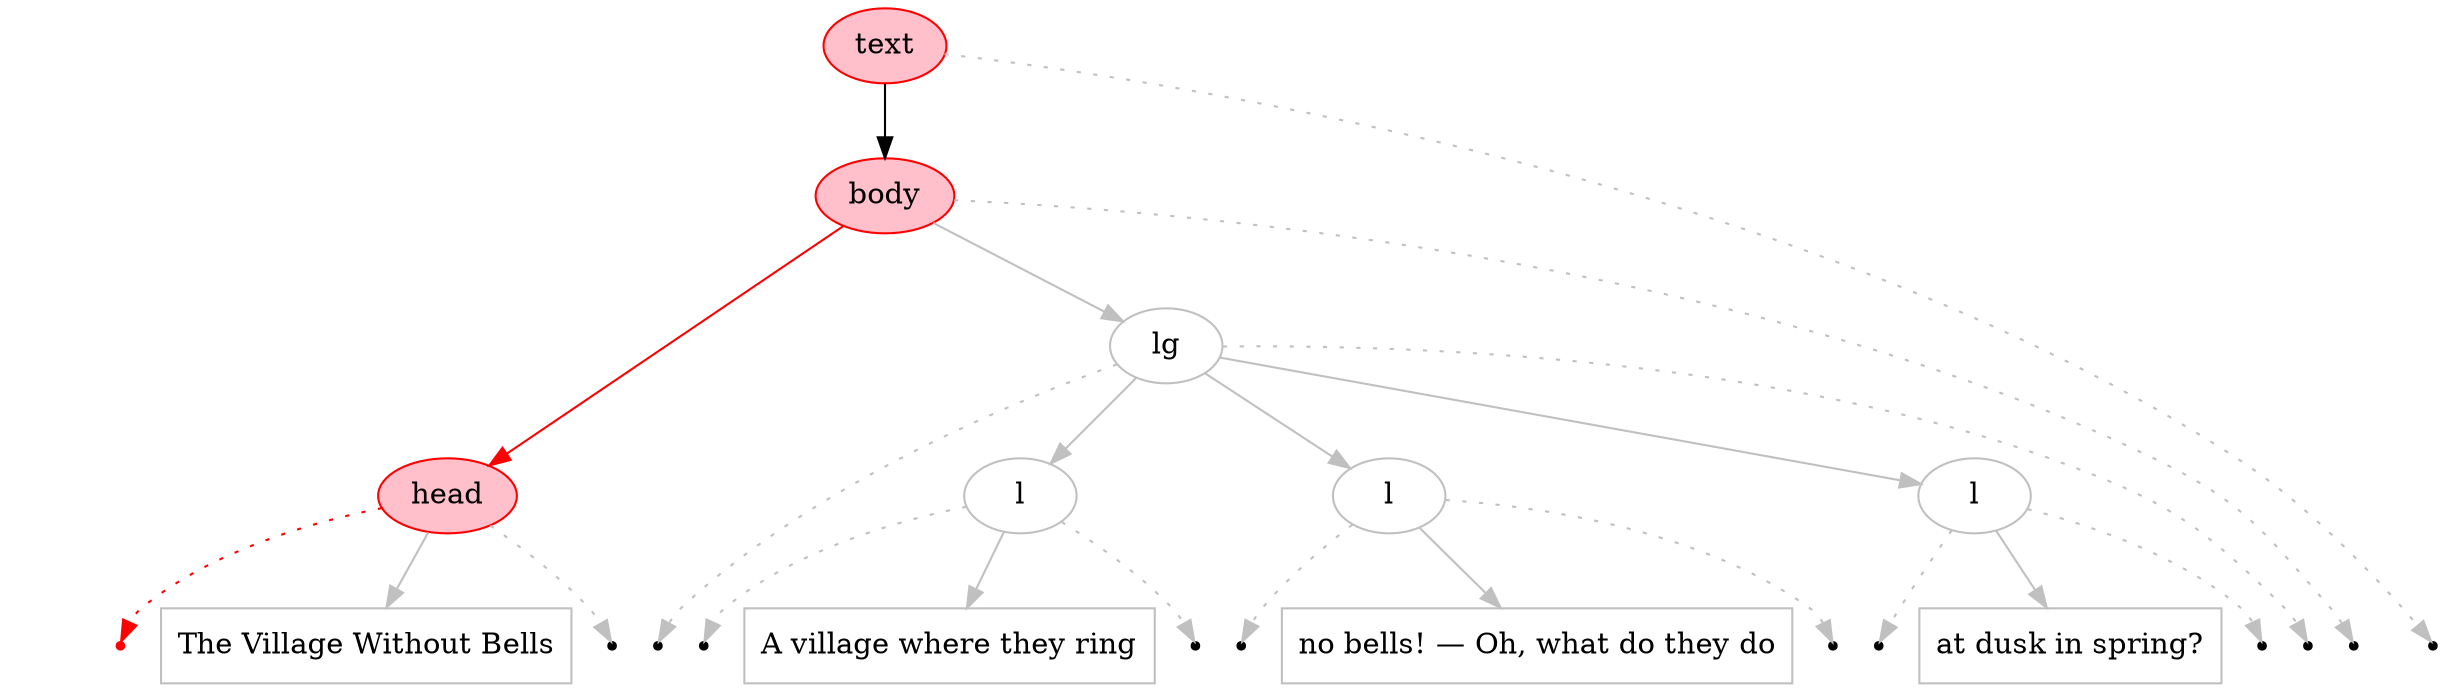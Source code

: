 digraph { 
  node [ordering=out]; 
  subgraph { 
    rank=same; 
start_text_10 [label="text\nstart", shape=point, color=transparent];
end_text_10 [label="text\nend", shape=point, color=black];
start_body_10 [label="body\nstart", shape=point, color=transparent];
end_body_10 [label="body\nend", shape=point, color=black];
start_head_10 [label="head\nstart", shape=point, color=red];
end_head_10 [label="head\nend", shape=point, color=black];
pcd7 [shape=box, label="The Village Without Bells"color=gray];
start_lg_11 [label="lg\nstart", shape=point, color=black];
end_lg_11 [label="lg\nend", shape=point, color=black];
start_l_11 [label="l\nstart", shape=point, color=black];
end_l_11 [label="l\nend", shape=point, color=black];
pcd8 [shape=box, label="A village where they ring"color=gray];
start_l_12 [label="l\nstart", shape=point, color=black];
end_l_12 [label="l\nend", shape=point, color=black];
pcd9 [shape=box, label="no bells! — Oh, what do they do"color=gray];
start_l_13 [label="l\nstart", shape=point, color=black];
end_l_13 [label="l\nend", shape=point, color=black];
pcd10 [shape=box, label="at dusk in spring?"color=gray];
  } 

text_10 [label=text, color=red, shape=oval, style=filled, fillcolor=pink]; 
body_10 [label=body, color=red, shape=oval, style=filled, fillcolor=pink]; 
head_10 [label=head, color=red, shape=oval, style=filled, fillcolor=pink]; 
lg_11 [label=lg, color=gray, shape=oval]; 
l_11 [label=l, color=gray, shape=oval]; 
l_12 [label=l, color=gray, shape=oval]; 
l_13 [label=l, color=gray, shape=oval]; 

text_10 -> start_text_10 [style=invis, arrowhead=none];
text_10 -> body_10 [color=black];
text_10 -> end_text_10 [color=gray, style=dotted];
body_10 -> start_body_10 [style=invis, arrowhead=none];
body_10 -> head_10 [color=red];
body_10 -> lg_11 [color=gray];
body_10 -> end_body_10 [color=gray, style=dotted];
head_10 -> start_head_10 [color=red, style=dotted];
head_10 -> pcd7 [color=gray];
head_10 -> end_head_10 [color=gray, style=dotted];
lg_11 -> start_lg_11 [color=gray, style=dotted];
lg_11 -> l_11 [color=gray];
lg_11 -> l_12 [color=gray];
lg_11 -> l_13 [color=gray];
lg_11 -> end_lg_11 [color=gray, style=dotted];
l_11 -> start_l_11 [color=gray, style=dotted];
l_11 -> pcd8 [color=gray];
l_11 -> end_l_11 [color=gray, style=dotted];
l_12 -> start_l_12 [color=gray, style=dotted];
l_12 -> pcd9 [color=gray];
l_12 -> end_l_12 [color=gray, style=dotted];
l_13 -> start_l_13 [color=gray, style=dotted];
l_13 -> pcd10 [color=gray];
l_13 -> end_l_13 [color=gray, style=dotted];
}
